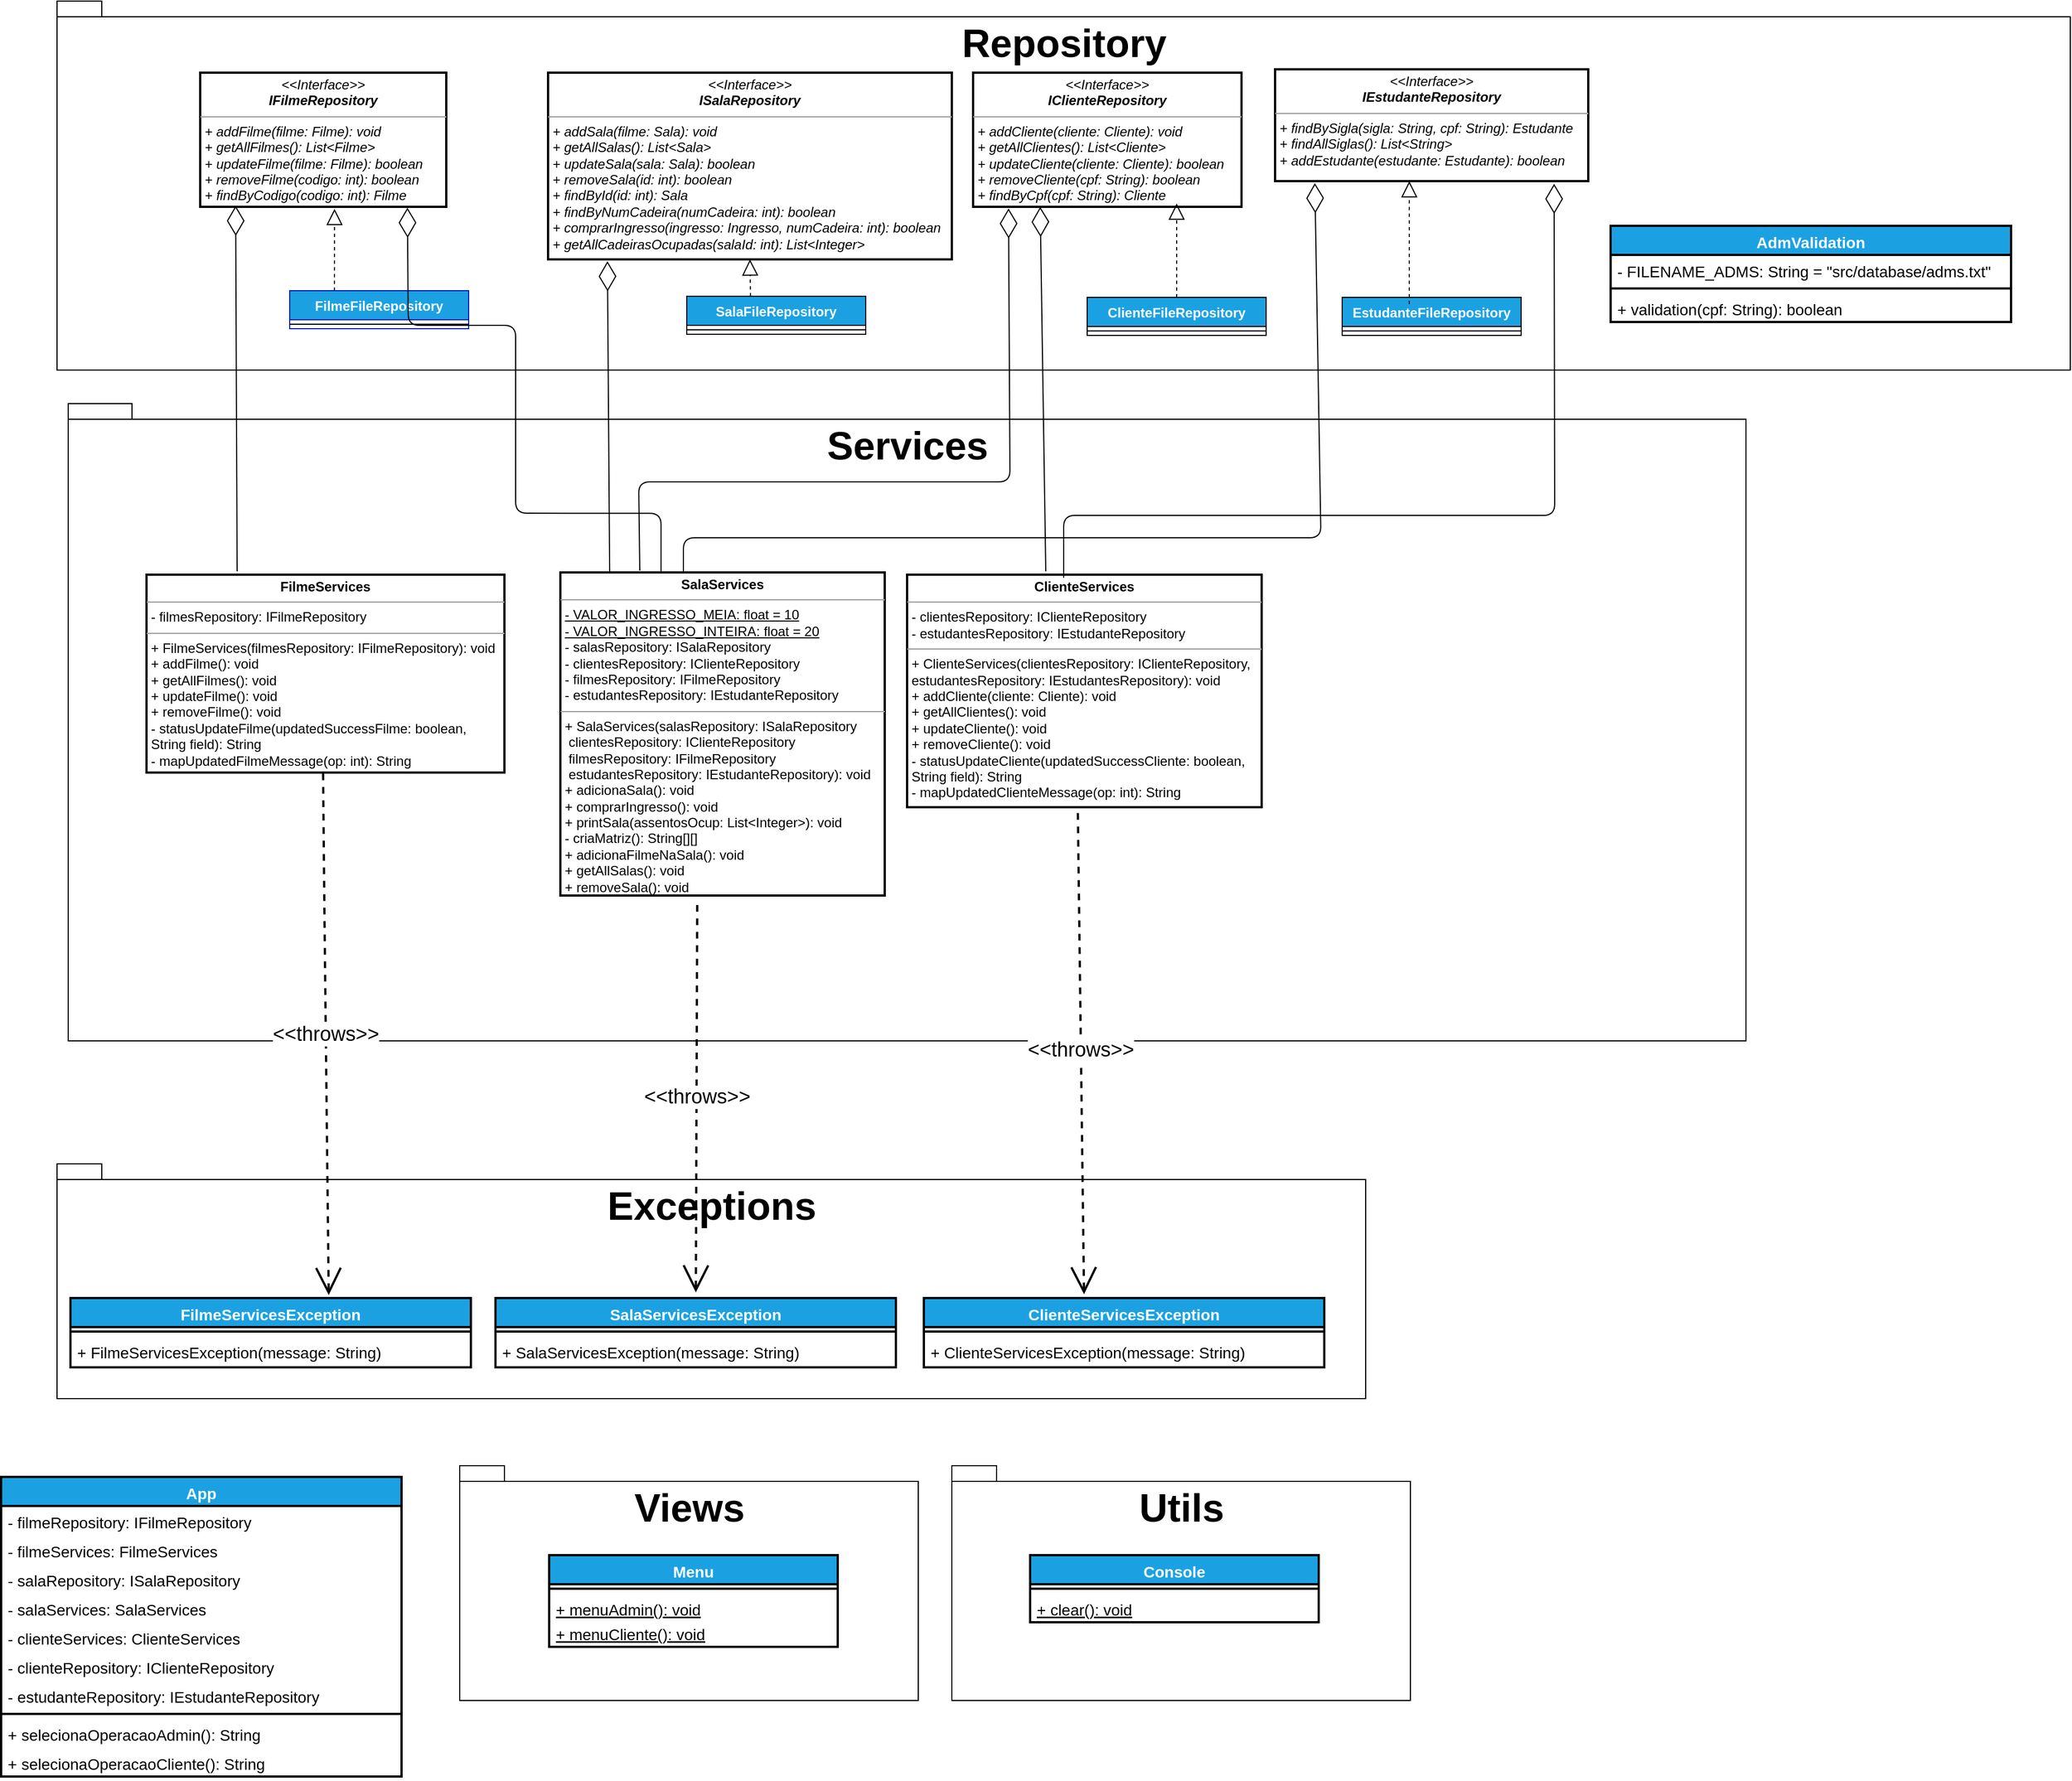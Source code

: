 <mxfile>
    <diagram id="ryOiRbwOGwqkbEQXfBvJ" name="Página-1">
        <mxGraphModel dx="297" dy="2952" grid="1" gridSize="10" guides="1" tooltips="1" connect="1" arrows="1" fold="1" page="1" pageScale="1" pageWidth="827" pageHeight="1169" math="0" shadow="0">
            <root>
                <mxCell id="0"/>
                <mxCell id="1" parent="0"/>
                <mxCell id="42" value="Exceptions" style="shape=folder;fontStyle=1;spacingTop=10;tabWidth=40;tabHeight=14;tabPosition=left;html=1;labelBackgroundColor=none;fontSize=35;fontColor=#000000;fillColor=#FFFFFF;gradientColor=none;verticalAlign=top;" vertex="1" parent="1">
                    <mxGeometry x="1780" y="910" width="1170" height="210" as="geometry"/>
                </mxCell>
                <mxCell id="43" value="&lt;font style=&quot;font-size: 35px&quot;&gt;Repository&lt;/font&gt;" style="shape=folder;fontStyle=1;spacingTop=10;tabWidth=40;tabHeight=14;tabPosition=left;html=1;verticalAlign=top;" vertex="1" parent="1">
                    <mxGeometry x="1780" y="-130" width="1800" height="330" as="geometry"/>
                </mxCell>
                <mxCell id="44" value="Views" style="shape=folder;fontStyle=1;spacingTop=10;tabWidth=40;tabHeight=14;tabPosition=left;html=1;labelBackgroundColor=none;fontSize=35;fontColor=#000000;fillColor=#FFFFFF;gradientColor=none;verticalAlign=top;" vertex="1" parent="1">
                    <mxGeometry x="2140" y="1180" width="410" height="210" as="geometry"/>
                </mxCell>
                <mxCell id="45" value="Services" style="shape=folder;fontStyle=1;spacingTop=10;tabWidth=40;tabHeight=14;tabPosition=left;html=1;labelBackgroundColor=none;fontSize=35;fontColor=#000000;fillColor=#FFFFFF;gradientColor=none;verticalAlign=top;" vertex="1" parent="1">
                    <mxGeometry x="1790" y="230" width="1500" height="570" as="geometry"/>
                </mxCell>
                <mxCell id="46" style="edgeStyle=none;html=1;exitX=0.25;exitY=0;exitDx=0;exitDy=0;entryX=0.546;entryY=1.015;entryDx=0;entryDy=0;entryPerimeter=0;dashed=1;endArrow=block;endFill=0;endSize=12;" edge="1" parent="1" source="47" target="49">
                    <mxGeometry relative="1" as="geometry"/>
                </mxCell>
                <mxCell id="47" value="FilmeFileRepository" style="swimlane;fontStyle=1;align=center;verticalAlign=top;childLayout=stackLayout;horizontal=1;startSize=26;horizontalStack=0;resizeParent=1;resizeParentMax=0;resizeLast=0;collapsible=1;marginBottom=0;fillColor=#1BA1E2;fontColor=#ffffff;strokeColor=#001DBC;" vertex="1" parent="1">
                    <mxGeometry x="1988" y="129" width="160" height="34" as="geometry"/>
                </mxCell>
                <mxCell id="48" value="" style="line;strokeWidth=1;fillColor=none;align=left;verticalAlign=middle;spacingTop=-1;spacingLeft=3;spacingRight=3;rotatable=0;labelPosition=right;points=[];portConstraint=eastwest;" vertex="1" parent="47">
                    <mxGeometry y="26" width="160" height="8" as="geometry"/>
                </mxCell>
                <mxCell id="49" value="&lt;p style=&quot;margin: 0px ; margin-top: 4px ; text-align: center&quot;&gt;&lt;span&gt;&amp;lt;&amp;lt;Interface&amp;gt;&amp;gt;&lt;/span&gt;&lt;br&gt;&lt;b&gt;&lt;span&gt;IFilmeRepository&lt;/span&gt;&lt;/b&gt;&lt;/p&gt;&lt;hr size=&quot;1&quot;&gt;&lt;p style=&quot;margin: 0px ; margin-left: 4px&quot;&gt;&lt;span&gt;+ addFilme(filme: Filme): void&lt;br&gt;+ getAllFilmes(): List&amp;lt;Filme&amp;gt;&lt;/span&gt;&lt;/p&gt;&lt;p style=&quot;margin: 0px ; margin-left: 4px&quot;&gt;&lt;span&gt;+ updateFilme(filme: Filme): boolean&lt;br&gt;&lt;/span&gt;&lt;/p&gt;&lt;p style=&quot;margin: 0px ; margin-left: 4px&quot;&gt;&lt;span&gt;+ removeFilme(codigo: int): boolean&lt;/span&gt;&lt;/p&gt;&lt;p style=&quot;margin: 0px ; margin-left: 4px&quot;&gt;&lt;span&gt;+ findByCodigo(codigo: int): Filme&lt;/span&gt;&lt;br&gt;&lt;/p&gt;" style="verticalAlign=top;align=left;overflow=fill;fontSize=12;fontFamily=Helvetica;html=1;fillColor=default;strokeColor=#000000;gradientColor=none;fontStyle=2;strokeWidth=2;" vertex="1" parent="1">
                    <mxGeometry x="1908" y="-66" width="220" height="120" as="geometry"/>
                </mxCell>
                <mxCell id="50" style="edgeStyle=none;html=1;exitX=0.147;exitY=1.01;exitDx=0;exitDy=0;entryX=0.152;entryY=0;entryDx=0;entryDy=0;entryPerimeter=0;endArrow=none;endFill=0;endSize=12;startArrow=diamondThin;startFill=0;startSize=24;exitPerimeter=0;" edge="1" parent="1" source="51" target="65">
                    <mxGeometry relative="1" as="geometry"/>
                </mxCell>
                <mxCell id="51" value="&lt;p style=&quot;margin: 0px ; margin-top: 4px ; text-align: center&quot;&gt;&lt;span&gt;&amp;lt;&amp;lt;Interface&amp;gt;&amp;gt;&lt;/span&gt;&lt;br&gt;&lt;b&gt;ISalaRepository&lt;/b&gt;&lt;/p&gt;&lt;hr size=&quot;1&quot;&gt;&lt;p style=&quot;margin: 0px ; margin-left: 4px&quot;&gt;&lt;span&gt;+ addSala(filme: Sala): void&lt;br&gt;+ getAllSalas(): List&amp;lt;Sala&amp;gt;&lt;/span&gt;&lt;/p&gt;&lt;p style=&quot;margin: 0px ; margin-left: 4px&quot;&gt;&lt;span&gt;+ updateSala(sala: Sala): boolean&lt;br&gt;&lt;/span&gt;&lt;/p&gt;&lt;p style=&quot;margin: 0px ; margin-left: 4px&quot;&gt;&lt;span&gt;+ removeSala(id: int): boolean&lt;/span&gt;&lt;/p&gt;&lt;p style=&quot;margin: 0px ; margin-left: 4px&quot;&gt;&lt;span&gt;+ findById(id: int): Sala&lt;/span&gt;&lt;br&gt;&lt;/p&gt;&lt;p style=&quot;margin: 0px ; margin-left: 4px&quot;&gt;&lt;span&gt;+ findByNumCadeira(numCadeira: int): boolean&lt;/span&gt;&lt;/p&gt;&lt;p style=&quot;margin: 0px ; margin-left: 4px&quot;&gt;&lt;span&gt;+ comprarIngresso(ingresso: Ingresso, numCadeira: int): boolean&lt;/span&gt;&lt;/p&gt;&lt;p style=&quot;margin: 0px ; margin-left: 4px&quot;&gt;&lt;span&gt;+ getAllCadeirasOcupadas(salaId: int): List&amp;lt;Integer&amp;gt;&lt;/span&gt;&lt;/p&gt;" style="verticalAlign=top;align=left;overflow=fill;fontSize=12;fontFamily=Helvetica;html=1;fontStyle=2;strokeWidth=2;" vertex="1" parent="1">
                    <mxGeometry x="2219" y="-66" width="361" height="167" as="geometry"/>
                </mxCell>
                <mxCell id="52" value="SalaFileRepository" style="swimlane;fontStyle=1;align=center;verticalAlign=top;childLayout=stackLayout;horizontal=1;startSize=26;horizontalStack=0;resizeParent=1;resizeParentMax=0;resizeLast=0;collapsible=1;marginBottom=0;fillColor=#1BA1E2;fontColor=#FFFFFF;" vertex="1" parent="1">
                    <mxGeometry x="2343" y="134" width="160" height="34" as="geometry">
                        <mxRectangle x="2259" y="183" width="140" height="26" as="alternateBounds"/>
                    </mxGeometry>
                </mxCell>
                <mxCell id="53" value="" style="line;strokeWidth=1;fillColor=none;align=left;verticalAlign=middle;spacingTop=-1;spacingLeft=3;spacingRight=3;rotatable=0;labelPosition=right;points=[];portConstraint=eastwest;" vertex="1" parent="52">
                    <mxGeometry y="26" width="160" height="8" as="geometry"/>
                </mxCell>
                <mxCell id="54" style="edgeStyle=none;html=1;exitX=0.25;exitY=1;exitDx=0;exitDy=0;startArrow=diamondThin;startFill=0;endArrow=none;endFill=0;startSize=24;endSize=12;" edge="1" parent="1" source="55">
                    <mxGeometry relative="1" as="geometry">
                        <mxPoint x="2664.44" y="104.2" as="sourcePoint"/>
                        <mxPoint x="2664" y="380.0" as="targetPoint"/>
                    </mxGeometry>
                </mxCell>
                <mxCell id="55" value="&lt;p style=&quot;margin: 0px ; margin-top: 4px ; text-align: center&quot;&gt;&lt;span&gt;&amp;lt;&amp;lt;Interface&amp;gt;&amp;gt;&lt;/span&gt;&lt;br&gt;&lt;b&gt;IClienteRepository&lt;/b&gt;&lt;/p&gt;&lt;hr size=&quot;1&quot;&gt;&lt;p style=&quot;margin: 0px ; margin-left: 4px&quot;&gt;&lt;span&gt;+ addCliente(cliente: Cliente): void&lt;br&gt;+ getAllClientes(): List&amp;lt;Cliente&amp;gt;&lt;/span&gt;&lt;/p&gt;&lt;p style=&quot;margin: 0px ; margin-left: 4px&quot;&gt;&lt;span&gt;+ updateCliente(cliente: Cliente): boolean&lt;br&gt;&lt;/span&gt;&lt;/p&gt;&lt;p style=&quot;margin: 0px ; margin-left: 4px&quot;&gt;&lt;span&gt;+ removeCliente(cpf: String): boolean&lt;/span&gt;&lt;/p&gt;&lt;p style=&quot;margin: 0px ; margin-left: 4px&quot;&gt;&lt;span&gt;+ findByCpf(cpf: String): Cliente&lt;/span&gt;&lt;br&gt;&lt;/p&gt;" style="verticalAlign=top;align=left;overflow=fill;fontSize=12;fontFamily=Helvetica;html=1;fontStyle=2;strokeWidth=2;" vertex="1" parent="1">
                    <mxGeometry x="2599" y="-66" width="240" height="120" as="geometry"/>
                </mxCell>
                <mxCell id="56" style="edgeStyle=none;html=1;exitX=0.5;exitY=0;exitDx=0;exitDy=0;startArrow=none;startFill=0;endArrow=block;endFill=0;startSize=23;endSize=12;dashed=1;" edge="1" parent="1" source="57">
                    <mxGeometry relative="1" as="geometry">
                        <mxPoint x="2781" y="51" as="targetPoint"/>
                    </mxGeometry>
                </mxCell>
                <mxCell id="57" value="ClienteFileRepository" style="swimlane;fontStyle=1;align=center;verticalAlign=top;childLayout=stackLayout;horizontal=1;startSize=26;horizontalStack=0;resizeParent=1;resizeParentMax=0;resizeLast=0;collapsible=1;marginBottom=0;fontColor=#FFFFFF;fillColor=#1BA1E2;" vertex="1" parent="1">
                    <mxGeometry x="2701" y="135" width="160" height="34" as="geometry"/>
                </mxCell>
                <mxCell id="58" value="" style="line;strokeWidth=1;fillColor=none;align=left;verticalAlign=middle;spacingTop=-1;spacingLeft=3;spacingRight=3;rotatable=0;labelPosition=right;points=[];portConstraint=eastwest;" vertex="1" parent="57">
                    <mxGeometry y="26" width="160" height="8" as="geometry"/>
                </mxCell>
                <mxCell id="59" value="&lt;p style=&quot;margin: 0px ; margin-top: 4px ; text-align: center&quot;&gt;&lt;span&gt;&amp;lt;&amp;lt;Interface&amp;gt;&amp;gt;&lt;/span&gt;&lt;br&gt;&lt;b&gt;IEstudanteRepository&lt;/b&gt;&lt;/p&gt;&lt;hr size=&quot;1&quot;&gt;&lt;p style=&quot;margin: 0px ; margin-left: 4px&quot;&gt;&lt;span&gt;+ findBySigla(sigla: String, cpf: String): Estudante&lt;/span&gt;&lt;/p&gt;&lt;p style=&quot;margin: 0px ; margin-left: 4px&quot;&gt;&lt;span&gt;+ findAllSiglas(): List&amp;lt;String&amp;gt;&lt;/span&gt;&lt;/p&gt;&lt;p style=&quot;margin: 0px ; margin-left: 4px&quot;&gt;&lt;span&gt;+ addEstudante(estudante: Estudante): boolean&lt;/span&gt;&lt;/p&gt;" style="verticalAlign=top;align=left;overflow=fill;fontSize=12;fontFamily=Helvetica;html=1;fontStyle=2;strokeWidth=2;" vertex="1" parent="1">
                    <mxGeometry x="2869" y="-69" width="280" height="100" as="geometry"/>
                </mxCell>
                <mxCell id="60" value="EstudanteFileRepository" style="swimlane;fontStyle=1;align=center;verticalAlign=top;childLayout=stackLayout;horizontal=1;startSize=26;horizontalStack=0;resizeParent=1;resizeParentMax=0;resizeLast=0;collapsible=1;marginBottom=0;fillColor=#1BA1E2;fontColor=#FFFFFF;" vertex="1" parent="1">
                    <mxGeometry x="2929" y="135" width="160" height="34" as="geometry"/>
                </mxCell>
                <mxCell id="61" value="" style="line;strokeWidth=1;fillColor=none;align=left;verticalAlign=middle;spacingTop=-1;spacingLeft=3;spacingRight=3;rotatable=0;labelPosition=right;points=[];portConstraint=eastwest;" vertex="1" parent="60">
                    <mxGeometry y="26" width="160" height="8" as="geometry"/>
                </mxCell>
                <mxCell id="62" value="" style="endArrow=block;dashed=1;endFill=0;endSize=12;html=1;entryX=0.5;entryY=1;entryDx=0;entryDy=0;" edge="1" parent="1" target="51">
                    <mxGeometry width="160" relative="1" as="geometry">
                        <mxPoint x="2400" y="134" as="sourcePoint"/>
                        <mxPoint x="2348" y="54.0" as="targetPoint"/>
                    </mxGeometry>
                </mxCell>
                <mxCell id="63" value="" style="endArrow=block;dashed=1;endFill=0;endSize=12;html=1;" edge="1" parent="1">
                    <mxGeometry width="160" relative="1" as="geometry">
                        <mxPoint x="2989" y="141" as="sourcePoint"/>
                        <mxPoint x="2989" y="31" as="targetPoint"/>
                    </mxGeometry>
                </mxCell>
                <mxCell id="64" value="&lt;p style=&quot;margin: 0px ; margin-top: 4px ; text-align: center&quot;&gt;&lt;b&gt;FilmeServices&lt;/b&gt;&lt;/p&gt;&lt;hr size=&quot;1&quot;&gt;&lt;p style=&quot;margin: 0px ; margin-left: 4px&quot;&gt;- filmesRepository: IFilmeRepository&lt;/p&gt;&lt;hr size=&quot;1&quot;&gt;&lt;p style=&quot;margin: 0px ; margin-left: 4px&quot;&gt;+ FilmeServices(filmesRepository: IFilmeRepository): void&lt;/p&gt;&lt;p style=&quot;margin: 0px 0px 0px 4px&quot;&gt;+ addFilme(): void&lt;br&gt;+ getAllFilmes(): void&lt;/p&gt;&lt;p style=&quot;margin: 0px 0px 0px 4px&quot;&gt;+ updateFilme(): void&lt;br&gt;&lt;/p&gt;&lt;p style=&quot;margin: 0px 0px 0px 4px&quot;&gt;+ removeFilme(): void&lt;/p&gt;&lt;p style=&quot;margin: 0px 0px 0px 4px&quot;&gt;- statusUpdateFilme(updatedSuccessFilme: boolean,&lt;/p&gt;&lt;p style=&quot;margin: 0px 0px 0px 4px&quot;&gt;String field): String&lt;/p&gt;&lt;p style=&quot;margin: 0px 0px 0px 4px&quot;&gt;- mapUpdatedFilmeMessage(op: int): String&lt;/p&gt;" style="verticalAlign=top;align=left;overflow=fill;fontSize=12;fontFamily=Helvetica;html=1;strokeWidth=2;" vertex="1" parent="1">
                    <mxGeometry x="1860" y="383" width="320" height="177" as="geometry"/>
                </mxCell>
                <mxCell id="65" value="&lt;p style=&quot;margin: 0px ; margin-top: 4px ; text-align: center&quot;&gt;&lt;b&gt;SalaServices&lt;/b&gt;&lt;/p&gt;&lt;hr size=&quot;1&quot;&gt;&lt;p style=&quot;margin: 0px ; margin-left: 4px&quot;&gt;&lt;u&gt;- VALOR_INGRESSO_MEIA: float = 10&lt;/u&gt;&lt;/p&gt;&lt;p style=&quot;margin: 0px ; margin-left: 4px&quot;&gt;&lt;u&gt;- VALOR_INGRESSO_INTEIRA: float = 20&lt;/u&gt;&lt;br&gt;&lt;/p&gt;&lt;p style=&quot;margin: 0px ; margin-left: 4px&quot;&gt;- salasRepository: ISalaRepository&lt;/p&gt;&lt;p style=&quot;margin: 0px ; margin-left: 4px&quot;&gt;- clientesRepository: IClienteRepository&lt;br&gt;&lt;/p&gt;&lt;p style=&quot;margin: 0px ; margin-left: 4px&quot;&gt;- filmesRepository: IFilmeRepository&lt;br&gt;&lt;/p&gt;&lt;p style=&quot;margin: 0px ; margin-left: 4px&quot;&gt;- estudantesRepository: IEstudanteRepository&lt;br&gt;&lt;/p&gt;&lt;hr size=&quot;1&quot;&gt;&lt;p style=&quot;margin: 0px ; margin-left: 4px&quot;&gt;+ SalaServices(&lt;span&gt;salasRepository: ISalaRepository&lt;/span&gt;&lt;/p&gt;&lt;p style=&quot;margin: 0px 0px 0px 4px&quot;&gt;&amp;nbsp;clientesRepository: IClienteRepository&lt;br&gt;&lt;/p&gt;&lt;p style=&quot;margin: 0px 0px 0px 4px&quot;&gt;&amp;nbsp;filmesRepository: IFilmeRepository&lt;br&gt;&lt;/p&gt;&lt;p style=&quot;margin: 0px 0px 0px 4px&quot;&gt;&amp;nbsp;estudantesRepository: IEstudanteRepository&lt;span&gt;): void&lt;/span&gt;&lt;/p&gt;&lt;p style=&quot;margin: 0px 0px 0px 4px&quot;&gt;+ adicionaSala(): void&lt;/p&gt;&lt;p style=&quot;margin: 0px 0px 0px 4px&quot;&gt;+ comprarIngresso(): void&lt;/p&gt;&lt;p style=&quot;margin: 0px 0px 0px 4px&quot;&gt;+ printSala(assentosOcup: List&amp;lt;Integer&amp;gt;): void&lt;/p&gt;&lt;p style=&quot;margin: 0px 0px 0px 4px&quot;&gt;- criaMatriz(): String[][]&lt;/p&gt;&lt;p style=&quot;margin: 0px 0px 0px 4px&quot;&gt;+ adicionaFilmeNaSala(): void&lt;br&gt;+ getAllSalas(): void&lt;/p&gt;&lt;p style=&quot;margin: 0px 0px 0px 4px&quot;&gt;+ removeSala(): void&lt;/p&gt;" style="verticalAlign=top;align=left;overflow=fill;fontSize=12;fontFamily=Helvetica;html=1;strokeWidth=2;" vertex="1" parent="1">
                    <mxGeometry x="2230" y="381" width="290" height="289" as="geometry"/>
                </mxCell>
                <mxCell id="66" value="&lt;p style=&quot;margin: 0px ; margin-top: 4px ; text-align: center&quot;&gt;&lt;b&gt;ClienteServices&lt;/b&gt;&lt;/p&gt;&lt;hr size=&quot;1&quot;&gt;&lt;p style=&quot;margin: 0px ; margin-left: 4px&quot;&gt;- clientesRepository: IClienteRepository&lt;/p&gt;&lt;p style=&quot;margin: 0px ; margin-left: 4px&quot;&gt;- estudantesRepository: IEstudanteRepository&lt;/p&gt;&lt;hr size=&quot;1&quot;&gt;&lt;p style=&quot;margin: 0px ; margin-left: 4px&quot;&gt;+ ClienteServices(clientesRepository: IClienteRepository,&lt;/p&gt;&lt;p style=&quot;margin: 0px ; margin-left: 4px&quot;&gt;estudantesRepository: IEstudantesRepository&lt;span&gt;): void&lt;/span&gt;&lt;/p&gt;&lt;p style=&quot;margin: 0px 0px 0px 4px&quot;&gt;+ addCliente(cliente: Cliente): void&lt;br&gt;+ getAllClientes(): void&lt;/p&gt;&lt;p style=&quot;margin: 0px 0px 0px 4px&quot;&gt;+ updateCliente(): void&lt;br&gt;&lt;/p&gt;&lt;p style=&quot;margin: 0px 0px 0px 4px&quot;&gt;+ removeCliente(): void&lt;/p&gt;&lt;p style=&quot;margin: 0px 0px 0px 4px&quot;&gt;- statusUpdateCliente(updatedSuccessCliente: boolean,&lt;/p&gt;&lt;p style=&quot;margin: 0px 0px 0px 4px&quot;&gt;String field): String&lt;/p&gt;&lt;p style=&quot;margin: 0px 0px 0px 4px&quot;&gt;- mapUpdatedClienteMessage(op: int): String&lt;/p&gt;&lt;p style=&quot;margin: 0px 0px 0px 4px&quot;&gt;&lt;br&gt;&lt;/p&gt;" style="verticalAlign=top;align=left;overflow=fill;fontSize=12;fontFamily=Helvetica;html=1;strokeWidth=2;" vertex="1" parent="1">
                    <mxGeometry x="2540" y="383" width="317" height="208" as="geometry"/>
                </mxCell>
                <mxCell id="67" value="" style="endArrow=diamondThin;endFill=0;endSize=24;html=1;fontSize=35;entryX=0.144;entryY=0.992;entryDx=0;entryDy=0;entryPerimeter=0;" edge="1" parent="1" target="49">
                    <mxGeometry width="160" relative="1" as="geometry">
                        <mxPoint x="1941" y="380.0" as="sourcePoint"/>
                        <mxPoint x="2089" y="353" as="targetPoint"/>
                        <Array as="points"/>
                    </mxGeometry>
                </mxCell>
                <mxCell id="68" value="Menu" style="swimlane;fontStyle=1;align=center;verticalAlign=top;childLayout=stackLayout;horizontal=1;startSize=26;horizontalStack=0;resizeParent=1;resizeParentMax=0;resizeLast=0;collapsible=1;marginBottom=0;fontSize=14;fillColor=#1ba1e2;fontColor=#ffffff;strokeColor=#000000;strokeWidth=2;rounded=0;shadow=0;sketch=0;glass=0;" vertex="1" parent="1">
                    <mxGeometry x="2220" y="1260" width="258" height="82" as="geometry"/>
                </mxCell>
                <mxCell id="69" value="" style="line;strokeWidth=2;align=left;verticalAlign=middle;spacingTop=-1;spacingLeft=3;spacingRight=3;rotatable=0;labelPosition=right;points=[];portConstraint=eastwest;fontSize=14;shadow=0;" vertex="1" parent="68">
                    <mxGeometry y="26" width="258" height="8" as="geometry"/>
                </mxCell>
                <mxCell id="70" value="+ menuAdmin(): void" style="text;align=left;verticalAlign=top;spacingLeft=4;spacingRight=4;overflow=hidden;rotatable=0;points=[[0,0.5],[1,0.5]];portConstraint=eastwest;fontSize=14;fontStyle=4" vertex="1" parent="68">
                    <mxGeometry y="34" width="258" height="22" as="geometry"/>
                </mxCell>
                <mxCell id="71" value="+ menuCliente(): void" style="text;align=left;verticalAlign=top;spacingLeft=4;spacingRight=4;overflow=hidden;rotatable=0;points=[[0,0.5],[1,0.5]];portConstraint=eastwest;fontSize=14;fontStyle=4" vertex="1" parent="68">
                    <mxGeometry y="56" width="258" height="26" as="geometry"/>
                </mxCell>
                <mxCell id="72" value="Utils" style="shape=folder;fontStyle=1;spacingTop=10;tabWidth=40;tabHeight=14;tabPosition=left;html=1;labelBackgroundColor=none;fontSize=35;fontColor=#000000;fillColor=#FFFFFF;gradientColor=none;verticalAlign=top;strokeWidth=1;" vertex="1" parent="1">
                    <mxGeometry x="2580" y="1180" width="410" height="210" as="geometry"/>
                </mxCell>
                <mxCell id="73" value="Console" style="swimlane;fontStyle=1;align=center;verticalAlign=top;childLayout=stackLayout;horizontal=1;startSize=26;horizontalStack=0;resizeParent=1;resizeParentMax=0;resizeLast=0;collapsible=1;marginBottom=0;fontSize=14;fillColor=#1ba1e2;fontColor=#ffffff;strokeColor=#000000;strokeWidth=2;rounded=0;shadow=0;sketch=0;glass=0;" vertex="1" parent="1">
                    <mxGeometry x="2650" y="1260" width="258" height="60" as="geometry"/>
                </mxCell>
                <mxCell id="74" value="" style="line;strokeWidth=2;align=left;verticalAlign=middle;spacingTop=-1;spacingLeft=3;spacingRight=3;rotatable=0;labelPosition=right;points=[];portConstraint=eastwest;fontSize=14;shadow=0;" vertex="1" parent="73">
                    <mxGeometry y="26" width="258" height="8" as="geometry"/>
                </mxCell>
                <mxCell id="75" value="+ clear(): void" style="text;align=left;verticalAlign=top;spacingLeft=4;spacingRight=4;overflow=hidden;rotatable=0;points=[[0,0.5],[1,0.5]];portConstraint=eastwest;fontSize=14;fontStyle=4" vertex="1" parent="73">
                    <mxGeometry y="34" width="258" height="26" as="geometry"/>
                </mxCell>
                <mxCell id="76" style="edgeStyle=none;html=1;entryX=0.152;entryY=0;entryDx=0;entryDy=0;entryPerimeter=0;endArrow=none;endFill=0;endSize=12;startArrow=diamondThin;startFill=0;startSize=24;exitX=0.132;exitY=1.012;exitDx=0;exitDy=0;exitPerimeter=0;" edge="1" parent="1" source="55">
                    <mxGeometry relative="1" as="geometry">
                        <mxPoint x="2530" y="280" as="sourcePoint"/>
                        <mxPoint x="2301.01" y="379.33" as="targetPoint"/>
                        <Array as="points">
                            <mxPoint x="2632" y="300"/>
                            <mxPoint x="2300" y="300"/>
                        </Array>
                    </mxGeometry>
                </mxCell>
                <mxCell id="77" style="edgeStyle=none;html=1;entryX=0.152;entryY=0;entryDx=0;entryDy=0;entryPerimeter=0;endArrow=none;endFill=0;endSize=12;startArrow=diamondThin;startFill=0;startSize=24;exitX=0.127;exitY=1.018;exitDx=0;exitDy=0;exitPerimeter=0;" edge="1" parent="1" source="59">
                    <mxGeometry relative="1" as="geometry">
                        <mxPoint x="2670.68" y="106.0" as="sourcePoint"/>
                        <mxPoint x="2340.01" y="380.89" as="targetPoint"/>
                        <Array as="points">
                            <mxPoint x="2910" y="350"/>
                            <mxPoint x="2340" y="350"/>
                        </Array>
                    </mxGeometry>
                </mxCell>
                <mxCell id="78" style="edgeStyle=none;html=1;endArrow=none;endFill=0;endSize=12;startArrow=diamondThin;startFill=0;startSize=24;exitX=0.842;exitY=1.006;exitDx=0;exitDy=0;exitPerimeter=0;" edge="1" parent="1" source="49">
                    <mxGeometry relative="1" as="geometry">
                        <mxPoint x="2885.56" y="60.0" as="sourcePoint"/>
                        <mxPoint x="2320" y="380.0" as="targetPoint"/>
                        <Array as="points">
                            <mxPoint x="2094" y="160"/>
                            <mxPoint x="2190" y="160"/>
                            <mxPoint x="2190" y="328"/>
                            <mxPoint x="2320" y="328.2"/>
                        </Array>
                    </mxGeometry>
                </mxCell>
                <mxCell id="79" style="edgeStyle=none;html=1;exitX=0.891;exitY=1.024;exitDx=0;exitDy=0;startArrow=diamondThin;startFill=0;endArrow=none;endFill=0;startSize=24;endSize=12;exitPerimeter=0;" edge="1" parent="1" source="59">
                    <mxGeometry relative="1" as="geometry">
                        <mxPoint x="2680.44" y="110.0" as="sourcePoint"/>
                        <mxPoint x="2680" y="385.8" as="targetPoint"/>
                        <Array as="points">
                            <mxPoint x="3119" y="330"/>
                            <mxPoint x="2680" y="330"/>
                        </Array>
                    </mxGeometry>
                </mxCell>
                <mxCell id="80" value="AdmValidation" style="swimlane;fontStyle=1;align=center;verticalAlign=top;childLayout=stackLayout;horizontal=1;startSize=26;horizontalStack=0;resizeParent=1;resizeParentMax=0;resizeLast=0;collapsible=1;marginBottom=0;fontSize=14;strokeWidth=2;fillColor=#1ba1e2;fontColor=#ffffff;strokeColor=#000000;" vertex="1" parent="1">
                    <mxGeometry x="3169" y="71" width="358" height="86" as="geometry"/>
                </mxCell>
                <mxCell id="81" value="- FILENAME_ADMS: String = &quot;src/database/adms.txt&quot;" style="text;align=left;verticalAlign=top;spacingLeft=4;spacingRight=4;overflow=hidden;rotatable=0;points=[[0,0.5],[1,0.5]];portConstraint=eastwest;fontSize=14;" vertex="1" parent="80">
                    <mxGeometry y="26" width="358" height="26" as="geometry"/>
                </mxCell>
                <mxCell id="82" value="" style="line;strokeWidth=2;align=left;verticalAlign=middle;spacingTop=-1;spacingLeft=3;spacingRight=3;rotatable=0;labelPosition=right;points=[];portConstraint=eastwest;fontSize=14;" vertex="1" parent="80">
                    <mxGeometry y="52" width="358" height="8" as="geometry"/>
                </mxCell>
                <mxCell id="83" value="+ validation(cpf: String): boolean" style="text;align=left;verticalAlign=top;spacingLeft=4;spacingRight=4;overflow=hidden;rotatable=0;points=[[0,0.5],[1,0.5]];portConstraint=eastwest;fontSize=14;" vertex="1" parent="80">
                    <mxGeometry y="60" width="358" height="26" as="geometry"/>
                </mxCell>
                <mxCell id="84" value="App" style="swimlane;fontStyle=1;align=center;verticalAlign=top;childLayout=stackLayout;horizontal=1;startSize=26;horizontalStack=0;resizeParent=1;resizeParentMax=0;resizeLast=0;collapsible=1;marginBottom=0;fontSize=14;strokeWidth=2;fillColor=#1ba1e2;fontColor=#ffffff;strokeColor=#000000;" vertex="1" parent="1">
                    <mxGeometry x="1730" y="1190" width="358" height="268" as="geometry"/>
                </mxCell>
                <mxCell id="85" value="- filmeRepository: IFilmeRepository" style="text;align=left;verticalAlign=top;spacingLeft=4;spacingRight=4;overflow=hidden;rotatable=0;points=[[0,0.5],[1,0.5]];portConstraint=eastwest;fontSize=14;" vertex="1" parent="84">
                    <mxGeometry y="26" width="358" height="26" as="geometry"/>
                </mxCell>
                <mxCell id="86" value="- filmeServices: FilmeServices" style="text;align=left;verticalAlign=top;spacingLeft=4;spacingRight=4;overflow=hidden;rotatable=0;points=[[0,0.5],[1,0.5]];portConstraint=eastwest;fontSize=14;" vertex="1" parent="84">
                    <mxGeometry y="52" width="358" height="26" as="geometry"/>
                </mxCell>
                <mxCell id="87" value="- salaRepository: ISalaRepository" style="text;align=left;verticalAlign=top;spacingLeft=4;spacingRight=4;overflow=hidden;rotatable=0;points=[[0,0.5],[1,0.5]];portConstraint=eastwest;fontSize=14;" vertex="1" parent="84">
                    <mxGeometry y="78" width="358" height="26" as="geometry"/>
                </mxCell>
                <mxCell id="88" value="- salaServices: SalaServices" style="text;align=left;verticalAlign=top;spacingLeft=4;spacingRight=4;overflow=hidden;rotatable=0;points=[[0,0.5],[1,0.5]];portConstraint=eastwest;fontSize=14;" vertex="1" parent="84">
                    <mxGeometry y="104" width="358" height="26" as="geometry"/>
                </mxCell>
                <mxCell id="89" value="- clienteServices: ClienteServices" style="text;align=left;verticalAlign=top;spacingLeft=4;spacingRight=4;overflow=hidden;rotatable=0;points=[[0,0.5],[1,0.5]];portConstraint=eastwest;fontSize=14;" vertex="1" parent="84">
                    <mxGeometry y="130" width="358" height="26" as="geometry"/>
                </mxCell>
                <mxCell id="90" value="- clienteRepository: IClienteRepository" style="text;align=left;verticalAlign=top;spacingLeft=4;spacingRight=4;overflow=hidden;rotatable=0;points=[[0,0.5],[1,0.5]];portConstraint=eastwest;fontSize=14;" vertex="1" parent="84">
                    <mxGeometry y="156" width="358" height="26" as="geometry"/>
                </mxCell>
                <mxCell id="91" value="- estudanteRepository: IEstudanteRepository" style="text;align=left;verticalAlign=top;spacingLeft=4;spacingRight=4;overflow=hidden;rotatable=0;points=[[0,0.5],[1,0.5]];portConstraint=eastwest;fontSize=14;" vertex="1" parent="84">
                    <mxGeometry y="182" width="358" height="26" as="geometry"/>
                </mxCell>
                <mxCell id="92" value="" style="line;strokeWidth=2;align=left;verticalAlign=middle;spacingTop=-1;spacingLeft=3;spacingRight=3;rotatable=0;labelPosition=right;points=[];portConstraint=eastwest;fontSize=14;" vertex="1" parent="84">
                    <mxGeometry y="208" width="358" height="8" as="geometry"/>
                </mxCell>
                <mxCell id="93" value="+ selecionaOperacaoAdmin(): String" style="text;align=left;verticalAlign=top;spacingLeft=4;spacingRight=4;overflow=hidden;rotatable=0;points=[[0,0.5],[1,0.5]];portConstraint=eastwest;fontSize=14;" vertex="1" parent="84">
                    <mxGeometry y="216" width="358" height="26" as="geometry"/>
                </mxCell>
                <mxCell id="94" value="+ selecionaOperacaoCliente(): String" style="text;align=left;verticalAlign=top;spacingLeft=4;spacingRight=4;overflow=hidden;rotatable=0;points=[[0,0.5],[1,0.5]];portConstraint=eastwest;fontSize=14;" vertex="1" parent="84">
                    <mxGeometry y="242" width="358" height="26" as="geometry"/>
                </mxCell>
                <mxCell id="95" value="ClienteServicesException" style="swimlane;fontStyle=1;align=center;verticalAlign=top;childLayout=stackLayout;horizontal=1;startSize=26;horizontalStack=0;resizeParent=1;resizeParentMax=0;resizeLast=0;collapsible=1;marginBottom=0;fontSize=14;strokeWidth=2;fillColor=#1ba1e2;fontColor=#ffffff;strokeColor=#000000;" vertex="1" parent="1">
                    <mxGeometry x="2555" y="1030" width="358" height="62" as="geometry"/>
                </mxCell>
                <mxCell id="96" value="" style="line;strokeWidth=2;align=left;verticalAlign=middle;spacingTop=-1;spacingLeft=3;spacingRight=3;rotatable=0;labelPosition=right;points=[];portConstraint=eastwest;fontSize=14;" vertex="1" parent="95">
                    <mxGeometry y="26" width="358" height="8" as="geometry"/>
                </mxCell>
                <mxCell id="97" value="+ ClienteServicesException(message: String)" style="text;align=left;verticalAlign=top;spacingLeft=4;spacingRight=4;overflow=hidden;rotatable=0;points=[[0,0.5],[1,0.5]];portConstraint=eastwest;fontSize=14;" vertex="1" parent="95">
                    <mxGeometry y="34" width="358" height="28" as="geometry"/>
                </mxCell>
                <mxCell id="98" value="FilmeServicesException" style="swimlane;fontStyle=1;align=center;verticalAlign=top;childLayout=stackLayout;horizontal=1;startSize=26;horizontalStack=0;resizeParent=1;resizeParentMax=0;resizeLast=0;collapsible=1;marginBottom=0;fontSize=14;strokeWidth=2;fillColor=#1ba1e2;fontColor=#ffffff;strokeColor=#000000;" vertex="1" parent="1">
                    <mxGeometry x="1792" y="1030" width="358" height="62" as="geometry"/>
                </mxCell>
                <mxCell id="99" value="" style="line;strokeWidth=2;align=left;verticalAlign=middle;spacingTop=-1;spacingLeft=3;spacingRight=3;rotatable=0;labelPosition=right;points=[];portConstraint=eastwest;fontSize=14;" vertex="1" parent="98">
                    <mxGeometry y="26" width="358" height="8" as="geometry"/>
                </mxCell>
                <mxCell id="100" value="+ FilmeServicesException(message: String)" style="text;align=left;verticalAlign=top;spacingLeft=4;spacingRight=4;overflow=hidden;rotatable=0;points=[[0,0.5],[1,0.5]];portConstraint=eastwest;fontSize=14;" vertex="1" parent="98">
                    <mxGeometry y="34" width="358" height="28" as="geometry"/>
                </mxCell>
                <mxCell id="101" value="SalaServicesException" style="swimlane;fontStyle=1;align=center;verticalAlign=top;childLayout=stackLayout;horizontal=1;startSize=26;horizontalStack=0;resizeParent=1;resizeParentMax=0;resizeLast=0;collapsible=1;marginBottom=0;fontSize=14;strokeWidth=2;fillColor=#1ba1e2;fontColor=#ffffff;strokeColor=#000000;" vertex="1" parent="1">
                    <mxGeometry x="2172" y="1030" width="358" height="62" as="geometry"/>
                </mxCell>
                <mxCell id="102" value="" style="line;strokeWidth=2;align=left;verticalAlign=middle;spacingTop=-1;spacingLeft=3;spacingRight=3;rotatable=0;labelPosition=right;points=[];portConstraint=eastwest;fontSize=14;" vertex="1" parent="101">
                    <mxGeometry y="26" width="358" height="8" as="geometry"/>
                </mxCell>
                <mxCell id="103" value="+ SalaServicesException(message: String)" style="text;align=left;verticalAlign=top;spacingLeft=4;spacingRight=4;overflow=hidden;rotatable=0;points=[[0,0.5],[1,0.5]];portConstraint=eastwest;fontSize=14;" vertex="1" parent="101">
                    <mxGeometry y="34" width="358" height="28" as="geometry"/>
                </mxCell>
                <mxCell id="104" value="&lt;font style=&quot;font-size: 18px&quot;&gt;&amp;lt;&amp;lt;throws&amp;gt;&amp;gt;&lt;/font&gt;" style="endArrow=none;endSize=12;dashed=1;html=1;exitX=0.645;exitY=-0.043;exitDx=0;exitDy=0;exitPerimeter=0;startArrow=open;startFill=0;endFill=0;sourcePerimeterSpacing=5;startSize=20;strokeWidth=2;" edge="1" parent="1" source="98">
                    <mxGeometry width="160" relative="1" as="geometry">
                        <mxPoint x="2019.342" y="799.07" as="sourcePoint"/>
                        <mxPoint x="2017.849" y="560.0" as="targetPoint"/>
                        <Array as="points">
                            <mxPoint x="2019" y="680"/>
                        </Array>
                    </mxGeometry>
                </mxCell>
                <mxCell id="105" value="&lt;font style=&quot;font-size: 18px&quot;&gt;&amp;lt;&amp;lt;throws&amp;gt;&amp;gt;&lt;/font&gt;" style="endArrow=none;endSize=14;dashed=1;html=1;startArrow=open;startFill=0;endFill=0;sourcePerimeterSpacing=5;startSize=20;strokeWidth=2;entryX=0.422;entryY=1.018;entryDx=0;entryDy=0;entryPerimeter=0;" edge="1" parent="1" source="101" target="65">
                    <mxGeometry width="160" relative="1" as="geometry">
                        <mxPoint x="2371.492" y="909.07" as="sourcePoint"/>
                        <mxPoint x="2369.999" y="670" as="targetPoint"/>
                        <Array as="points"/>
                    </mxGeometry>
                </mxCell>
                <mxCell id="106" value="&lt;font style=&quot;font-size: 18px&quot;&gt;&amp;lt;&amp;lt;throws&amp;gt;&amp;gt;&lt;/font&gt;" style="endArrow=none;endSize=14;dashed=1;html=1;startArrow=open;startFill=0;endFill=0;sourcePerimeterSpacing=5;startSize=20;strokeWidth=2;entryX=0.422;entryY=1.018;entryDx=0;entryDy=0;entryPerimeter=0;exitX=0.4;exitY=-0.054;exitDx=0;exitDy=0;exitPerimeter=0;" edge="1" parent="1" source="95">
                    <mxGeometry width="160" relative="1" as="geometry">
                        <mxPoint x="2690.001" y="709.8" as="sourcePoint"/>
                        <mxPoint x="2692.6" y="590.002" as="targetPoint"/>
                        <Array as="points"/>
                    </mxGeometry>
                </mxCell>
            </root>
        </mxGraphModel>
    </diagram>
</mxfile>